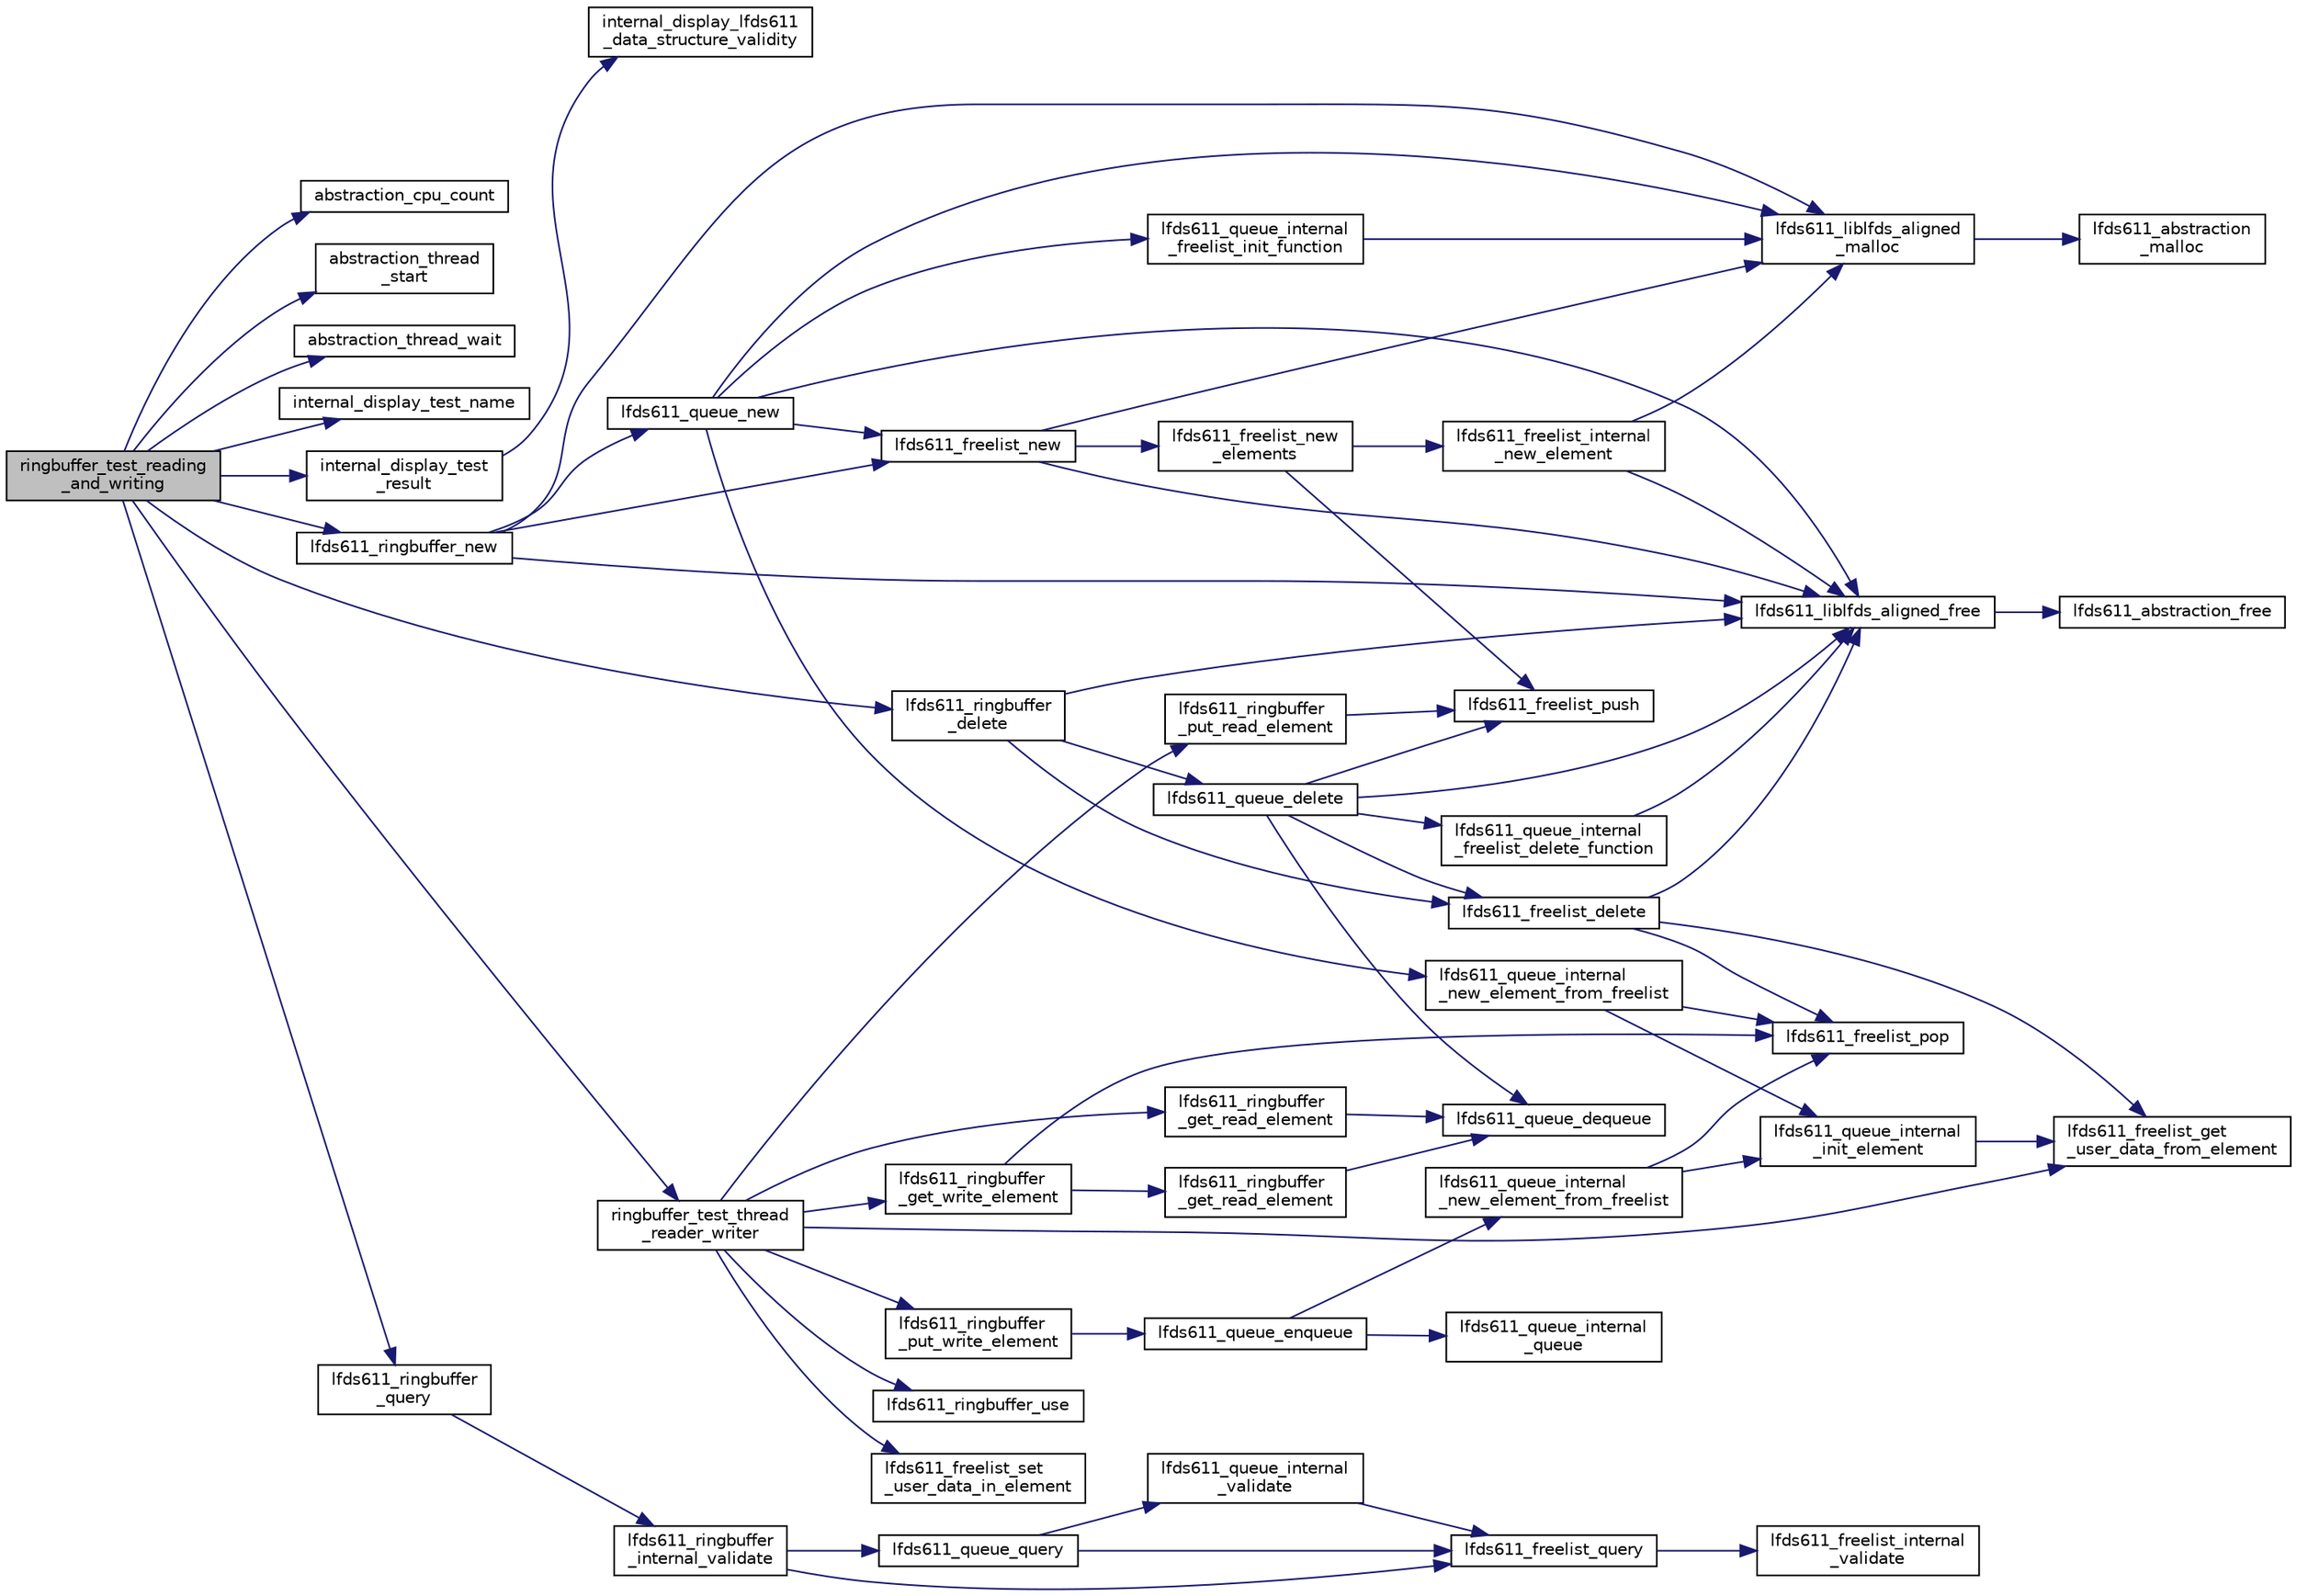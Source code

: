 digraph "ringbuffer_test_reading_and_writing"
{
 // LATEX_PDF_SIZE
  edge [fontname="Helvetica",fontsize="10",labelfontname="Helvetica",labelfontsize="10"];
  node [fontname="Helvetica",fontsize="10",shape=record];
  rankdir="LR";
  Node1 [label="ringbuffer_test_reading\l_and_writing",height=0.2,width=0.4,color="black", fillcolor="grey75", style="filled", fontcolor="black",tooltip=" "];
  Node1 -> Node2 [color="midnightblue",fontsize="10",style="solid",fontname="Helvetica"];
  Node2 [label="abstraction_cpu_count",height=0.2,width=0.4,color="black", fillcolor="white", style="filled",URL="$abstraction_8h.html#a4773494a7946176d6998851a05bdb883",tooltip=" "];
  Node1 -> Node3 [color="midnightblue",fontsize="10",style="solid",fontname="Helvetica"];
  Node3 [label="abstraction_thread\l_start",height=0.2,width=0.4,color="black", fillcolor="white", style="filled",URL="$abstraction_8h.html#ae5062f18a7f9d1229a2ad304fad8ee80",tooltip=" "];
  Node1 -> Node4 [color="midnightblue",fontsize="10",style="solid",fontname="Helvetica"];
  Node4 [label="abstraction_thread_wait",height=0.2,width=0.4,color="black", fillcolor="white", style="filled",URL="$abstraction_8h.html#a435577c3aa1cd4e3ad96dad0e7bb5343",tooltip=" "];
  Node1 -> Node5 [color="midnightblue",fontsize="10",style="solid",fontname="Helvetica"];
  Node5 [label="internal_display_test_name",height=0.2,width=0.4,color="black", fillcolor="white", style="filled",URL="$liblfds6_81_81_2test_2src_2internal_8h.html#aefa00ae6482f53425ee23fe999fafd46",tooltip=" "];
  Node1 -> Node6 [color="midnightblue",fontsize="10",style="solid",fontname="Helvetica"];
  Node6 [label="internal_display_test\l_result",height=0.2,width=0.4,color="black", fillcolor="white", style="filled",URL="$liblfds6_81_81_2test_2src_2internal_8h.html#a1e833dcf2d641718dfc67d2a0b238090",tooltip=" "];
  Node6 -> Node7 [color="midnightblue",fontsize="10",style="solid",fontname="Helvetica"];
  Node7 [label="internal_display_lfds611\l_data_structure_validity",height=0.2,width=0.4,color="black", fillcolor="white", style="filled",URL="$liblfds6_81_81_2test_2src_2misc_8c.html#a0cfaa083cc9e65a1ebba5e36447f866e",tooltip=" "];
  Node1 -> Node8 [color="midnightblue",fontsize="10",style="solid",fontname="Helvetica"];
  Node8 [label="lfds611_ringbuffer\l_delete",height=0.2,width=0.4,color="black", fillcolor="white", style="filled",URL="$liblfds611_8h.html#aa123938cd7fe93d2abeeb56d087beadb",tooltip=" "];
  Node8 -> Node9 [color="midnightblue",fontsize="10",style="solid",fontname="Helvetica"];
  Node9 [label="lfds611_freelist_delete",height=0.2,width=0.4,color="black", fillcolor="white", style="filled",URL="$liblfds611_8h.html#ad0fd224788d8b90f485936c893047eba",tooltip=" "];
  Node9 -> Node10 [color="midnightblue",fontsize="10",style="solid",fontname="Helvetica"];
  Node10 [label="lfds611_freelist_get\l_user_data_from_element",height=0.2,width=0.4,color="black", fillcolor="white", style="filled",URL="$liblfds611_8h.html#a6b5836f54710e3591e4198a627423637",tooltip=" "];
  Node9 -> Node11 [color="midnightblue",fontsize="10",style="solid",fontname="Helvetica"];
  Node11 [label="lfds611_freelist_pop",height=0.2,width=0.4,color="black", fillcolor="white", style="filled",URL="$liblfds611_8h.html#a553d79ea0648f758e195ff7765656c93",tooltip=" "];
  Node9 -> Node12 [color="midnightblue",fontsize="10",style="solid",fontname="Helvetica"];
  Node12 [label="lfds611_liblfds_aligned_free",height=0.2,width=0.4,color="black", fillcolor="white", style="filled",URL="$lfds611__liblfds__aligned__free_8c.html#a5b0eb518fc6503b2dd0783d0eb274a07",tooltip=" "];
  Node12 -> Node13 [color="midnightblue",fontsize="10",style="solid",fontname="Helvetica"];
  Node13 [label="lfds611_abstraction_free",height=0.2,width=0.4,color="black", fillcolor="white", style="filled",URL="$liblfds611_8h.html#a5796470ada3d968b218382b2e17bffda",tooltip=" "];
  Node8 -> Node12 [color="midnightblue",fontsize="10",style="solid",fontname="Helvetica"];
  Node8 -> Node14 [color="midnightblue",fontsize="10",style="solid",fontname="Helvetica"];
  Node14 [label="lfds611_queue_delete",height=0.2,width=0.4,color="black", fillcolor="white", style="filled",URL="$liblfds611_8h.html#a902e4cc8b67d0d49f74f7bd1cef8ace4",tooltip=" "];
  Node14 -> Node9 [color="midnightblue",fontsize="10",style="solid",fontname="Helvetica"];
  Node14 -> Node15 [color="midnightblue",fontsize="10",style="solid",fontname="Helvetica"];
  Node15 [label="lfds611_freelist_push",height=0.2,width=0.4,color="black", fillcolor="white", style="filled",URL="$liblfds611_8h.html#a115d27997203d9d619d511aa7b43b623",tooltip=" "];
  Node14 -> Node12 [color="midnightblue",fontsize="10",style="solid",fontname="Helvetica"];
  Node14 -> Node16 [color="midnightblue",fontsize="10",style="solid",fontname="Helvetica"];
  Node16 [label="lfds611_queue_dequeue",height=0.2,width=0.4,color="black", fillcolor="white", style="filled",URL="$liblfds611_8h.html#a53e4f247849f5651975a2a6ed937cf53",tooltip=" "];
  Node14 -> Node17 [color="midnightblue",fontsize="10",style="solid",fontname="Helvetica"];
  Node17 [label="lfds611_queue_internal\l_freelist_delete_function",height=0.2,width=0.4,color="black", fillcolor="white", style="filled",URL="$lfds611__queue__delete_8c.html#a35585c126ee11e9bd7ed11701e9a74ff",tooltip=" "];
  Node17 -> Node12 [color="midnightblue",fontsize="10",style="solid",fontname="Helvetica"];
  Node1 -> Node18 [color="midnightblue",fontsize="10",style="solid",fontname="Helvetica"];
  Node18 [label="lfds611_ringbuffer_new",height=0.2,width=0.4,color="black", fillcolor="white", style="filled",URL="$liblfds611_8h.html#a85e4b5178c88f88d019a49dd0c9cda8d",tooltip=" "];
  Node18 -> Node19 [color="midnightblue",fontsize="10",style="solid",fontname="Helvetica"];
  Node19 [label="lfds611_freelist_new",height=0.2,width=0.4,color="black", fillcolor="white", style="filled",URL="$liblfds611_8h.html#a2045c8edde63991a6ff575e81a515d1e",tooltip=" "];
  Node19 -> Node20 [color="midnightblue",fontsize="10",style="solid",fontname="Helvetica"];
  Node20 [label="lfds611_freelist_new\l_elements",height=0.2,width=0.4,color="black", fillcolor="white", style="filled",URL="$lfds611__freelist__new_8c.html#ad2958223967d1c42b02507e5555aa73c",tooltip=" "];
  Node20 -> Node21 [color="midnightblue",fontsize="10",style="solid",fontname="Helvetica"];
  Node21 [label="lfds611_freelist_internal\l_new_element",height=0.2,width=0.4,color="black", fillcolor="white", style="filled",URL="$lfds611__freelist__new_8c.html#a14acdaafc0d4b786ed069643cdfe11a7",tooltip=" "];
  Node21 -> Node12 [color="midnightblue",fontsize="10",style="solid",fontname="Helvetica"];
  Node21 -> Node22 [color="midnightblue",fontsize="10",style="solid",fontname="Helvetica"];
  Node22 [label="lfds611_liblfds_aligned\l_malloc",height=0.2,width=0.4,color="black", fillcolor="white", style="filled",URL="$lfds611__liblfds__aligned__malloc_8c.html#acd74f805ced4ccbdecfc5da98af08075",tooltip=" "];
  Node22 -> Node23 [color="midnightblue",fontsize="10",style="solid",fontname="Helvetica"];
  Node23 [label="lfds611_abstraction\l_malloc",height=0.2,width=0.4,color="black", fillcolor="white", style="filled",URL="$liblfds611_8h.html#acd1cd11a60915ba16abaeb73abaf9f5f",tooltip=" "];
  Node20 -> Node15 [color="midnightblue",fontsize="10",style="solid",fontname="Helvetica"];
  Node19 -> Node12 [color="midnightblue",fontsize="10",style="solid",fontname="Helvetica"];
  Node19 -> Node22 [color="midnightblue",fontsize="10",style="solid",fontname="Helvetica"];
  Node18 -> Node12 [color="midnightblue",fontsize="10",style="solid",fontname="Helvetica"];
  Node18 -> Node22 [color="midnightblue",fontsize="10",style="solid",fontname="Helvetica"];
  Node18 -> Node24 [color="midnightblue",fontsize="10",style="solid",fontname="Helvetica"];
  Node24 [label="lfds611_queue_new",height=0.2,width=0.4,color="black", fillcolor="white", style="filled",URL="$liblfds611_8h.html#a260b10b34aa75a7ac19946a4a59d6f6a",tooltip=" "];
  Node24 -> Node19 [color="midnightblue",fontsize="10",style="solid",fontname="Helvetica"];
  Node24 -> Node12 [color="midnightblue",fontsize="10",style="solid",fontname="Helvetica"];
  Node24 -> Node22 [color="midnightblue",fontsize="10",style="solid",fontname="Helvetica"];
  Node24 -> Node25 [color="midnightblue",fontsize="10",style="solid",fontname="Helvetica"];
  Node25 [label="lfds611_queue_internal\l_freelist_init_function",height=0.2,width=0.4,color="black", fillcolor="white", style="filled",URL="$lfds611__queue__new_8c.html#ad47c82707889102c79982bfcd5bd6cbb",tooltip=" "];
  Node25 -> Node22 [color="midnightblue",fontsize="10",style="solid",fontname="Helvetica"];
  Node24 -> Node26 [color="midnightblue",fontsize="10",style="solid",fontname="Helvetica"];
  Node26 [label="lfds611_queue_internal\l_new_element_from_freelist",height=0.2,width=0.4,color="black", fillcolor="white", style="filled",URL="$lfds611__queue__new_8c.html#acb38ffdf225bfaee688acc3eaf5b807d",tooltip=" "];
  Node26 -> Node11 [color="midnightblue",fontsize="10",style="solid",fontname="Helvetica"];
  Node26 -> Node27 [color="midnightblue",fontsize="10",style="solid",fontname="Helvetica"];
  Node27 [label="lfds611_queue_internal\l_init_element",height=0.2,width=0.4,color="black", fillcolor="white", style="filled",URL="$lfds611__queue__new_8c.html#ad7a12395955aea1b7436208dfbc98366",tooltip=" "];
  Node27 -> Node10 [color="midnightblue",fontsize="10",style="solid",fontname="Helvetica"];
  Node1 -> Node28 [color="midnightblue",fontsize="10",style="solid",fontname="Helvetica"];
  Node28 [label="lfds611_ringbuffer\l_query",height=0.2,width=0.4,color="black", fillcolor="white", style="filled",URL="$liblfds611_8h.html#a8f6294e4f98075ba1b185b58ff4ed393",tooltip=" "];
  Node28 -> Node29 [color="midnightblue",fontsize="10",style="solid",fontname="Helvetica"];
  Node29 [label="lfds611_ringbuffer\l_internal_validate",height=0.2,width=0.4,color="black", fillcolor="white", style="filled",URL="$lfds611__ringbuffer__query_8c.html#ac415eeacb989c475073e3a0010914de0",tooltip=" "];
  Node29 -> Node30 [color="midnightblue",fontsize="10",style="solid",fontname="Helvetica"];
  Node30 [label="lfds611_freelist_query",height=0.2,width=0.4,color="black", fillcolor="white", style="filled",URL="$liblfds611_8h.html#ae97f5127029cc5e693e0ca45c1eccefe",tooltip=" "];
  Node30 -> Node31 [color="midnightblue",fontsize="10",style="solid",fontname="Helvetica"];
  Node31 [label="lfds611_freelist_internal\l_validate",height=0.2,width=0.4,color="black", fillcolor="white", style="filled",URL="$lfds611__freelist__query_8c.html#adf1ca2202e9895fae4b145494b89a484",tooltip=" "];
  Node29 -> Node32 [color="midnightblue",fontsize="10",style="solid",fontname="Helvetica"];
  Node32 [label="lfds611_queue_query",height=0.2,width=0.4,color="black", fillcolor="white", style="filled",URL="$liblfds611_8h.html#a5d57a28ad0b80bda803ca0b5b06a4e14",tooltip=" "];
  Node32 -> Node30 [color="midnightblue",fontsize="10",style="solid",fontname="Helvetica"];
  Node32 -> Node33 [color="midnightblue",fontsize="10",style="solid",fontname="Helvetica"];
  Node33 [label="lfds611_queue_internal\l_validate",height=0.2,width=0.4,color="black", fillcolor="white", style="filled",URL="$lfds611__queue__query_8c.html#a17d53a98ac30de71e087d5c95548209d",tooltip=" "];
  Node33 -> Node30 [color="midnightblue",fontsize="10",style="solid",fontname="Helvetica"];
  Node1 -> Node34 [color="midnightblue",fontsize="10",style="solid",fontname="Helvetica"];
  Node34 [label="ringbuffer_test_thread\l_reader_writer",height=0.2,width=0.4,color="black", fillcolor="white", style="filled",URL="$test__ringbuffer_8c.html#a2c9aa59d49e0c97bd59b859adaf53acc",tooltip=" "];
  Node34 -> Node10 [color="midnightblue",fontsize="10",style="solid",fontname="Helvetica"];
  Node34 -> Node35 [color="midnightblue",fontsize="10",style="solid",fontname="Helvetica"];
  Node35 [label="lfds611_freelist_set\l_user_data_in_element",height=0.2,width=0.4,color="black", fillcolor="white", style="filled",URL="$liblfds611_8h.html#a30bde3ac5f56e3c21a4bf584e8461b26",tooltip=" "];
  Node34 -> Node36 [color="midnightblue",fontsize="10",style="solid",fontname="Helvetica"];
  Node36 [label="lfds611_ringbuffer\l_get_read_element",height=0.2,width=0.4,color="black", fillcolor="white", style="filled",URL="$liblfds611_8h.html#a598a3b777029aa65dbc63ce0388be887",tooltip=" "];
  Node36 -> Node16 [color="midnightblue",fontsize="10",style="solid",fontname="Helvetica"];
  Node34 -> Node37 [color="midnightblue",fontsize="10",style="solid",fontname="Helvetica"];
  Node37 [label="lfds611_ringbuffer\l_get_write_element",height=0.2,width=0.4,color="black", fillcolor="white", style="filled",URL="$liblfds611_8h.html#a94bedc8822fcf227d9152b6040d47dd5",tooltip=" "];
  Node37 -> Node11 [color="midnightblue",fontsize="10",style="solid",fontname="Helvetica"];
  Node37 -> Node38 [color="midnightblue",fontsize="10",style="solid",fontname="Helvetica"];
  Node38 [label="lfds611_ringbuffer\l_get_read_element",height=0.2,width=0.4,color="black", fillcolor="white", style="filled",URL="$lfds611__ringbuffer__get__and__put_8c.html#a598a3b777029aa65dbc63ce0388be887",tooltip=" "];
  Node38 -> Node16 [color="midnightblue",fontsize="10",style="solid",fontname="Helvetica"];
  Node34 -> Node39 [color="midnightblue",fontsize="10",style="solid",fontname="Helvetica"];
  Node39 [label="lfds611_ringbuffer\l_put_read_element",height=0.2,width=0.4,color="black", fillcolor="white", style="filled",URL="$liblfds611_8h.html#a343c1295ff53fb83bb2afdcc573ec8ff",tooltip=" "];
  Node39 -> Node15 [color="midnightblue",fontsize="10",style="solid",fontname="Helvetica"];
  Node34 -> Node40 [color="midnightblue",fontsize="10",style="solid",fontname="Helvetica"];
  Node40 [label="lfds611_ringbuffer\l_put_write_element",height=0.2,width=0.4,color="black", fillcolor="white", style="filled",URL="$liblfds611_8h.html#a78507247df9025c960f8fc2c405a6a7a",tooltip=" "];
  Node40 -> Node41 [color="midnightblue",fontsize="10",style="solid",fontname="Helvetica"];
  Node41 [label="lfds611_queue_enqueue",height=0.2,width=0.4,color="black", fillcolor="white", style="filled",URL="$liblfds611_8h.html#aa9b6ae4f2255f9215935777fce30fcfa",tooltip=" "];
  Node41 -> Node42 [color="midnightblue",fontsize="10",style="solid",fontname="Helvetica"];
  Node42 [label="lfds611_queue_internal\l_new_element_from_freelist",height=0.2,width=0.4,color="black", fillcolor="white", style="filled",URL="$lfds611__queue__internal_8h.html#acb38ffdf225bfaee688acc3eaf5b807d",tooltip=" "];
  Node42 -> Node11 [color="midnightblue",fontsize="10",style="solid",fontname="Helvetica"];
  Node42 -> Node27 [color="midnightblue",fontsize="10",style="solid",fontname="Helvetica"];
  Node41 -> Node43 [color="midnightblue",fontsize="10",style="solid",fontname="Helvetica"];
  Node43 [label="lfds611_queue_internal\l_queue",height=0.2,width=0.4,color="black", fillcolor="white", style="filled",URL="$lfds611__queue__queue_8c.html#a329395e12926b84556b015f06542156f",tooltip=" "];
  Node34 -> Node44 [color="midnightblue",fontsize="10",style="solid",fontname="Helvetica"];
  Node44 [label="lfds611_ringbuffer_use",height=0.2,width=0.4,color="black", fillcolor="white", style="filled",URL="$liblfds611_8h.html#a134be5e5c02971fa9a0dc92f79f9c8f6",tooltip=" "];
}
